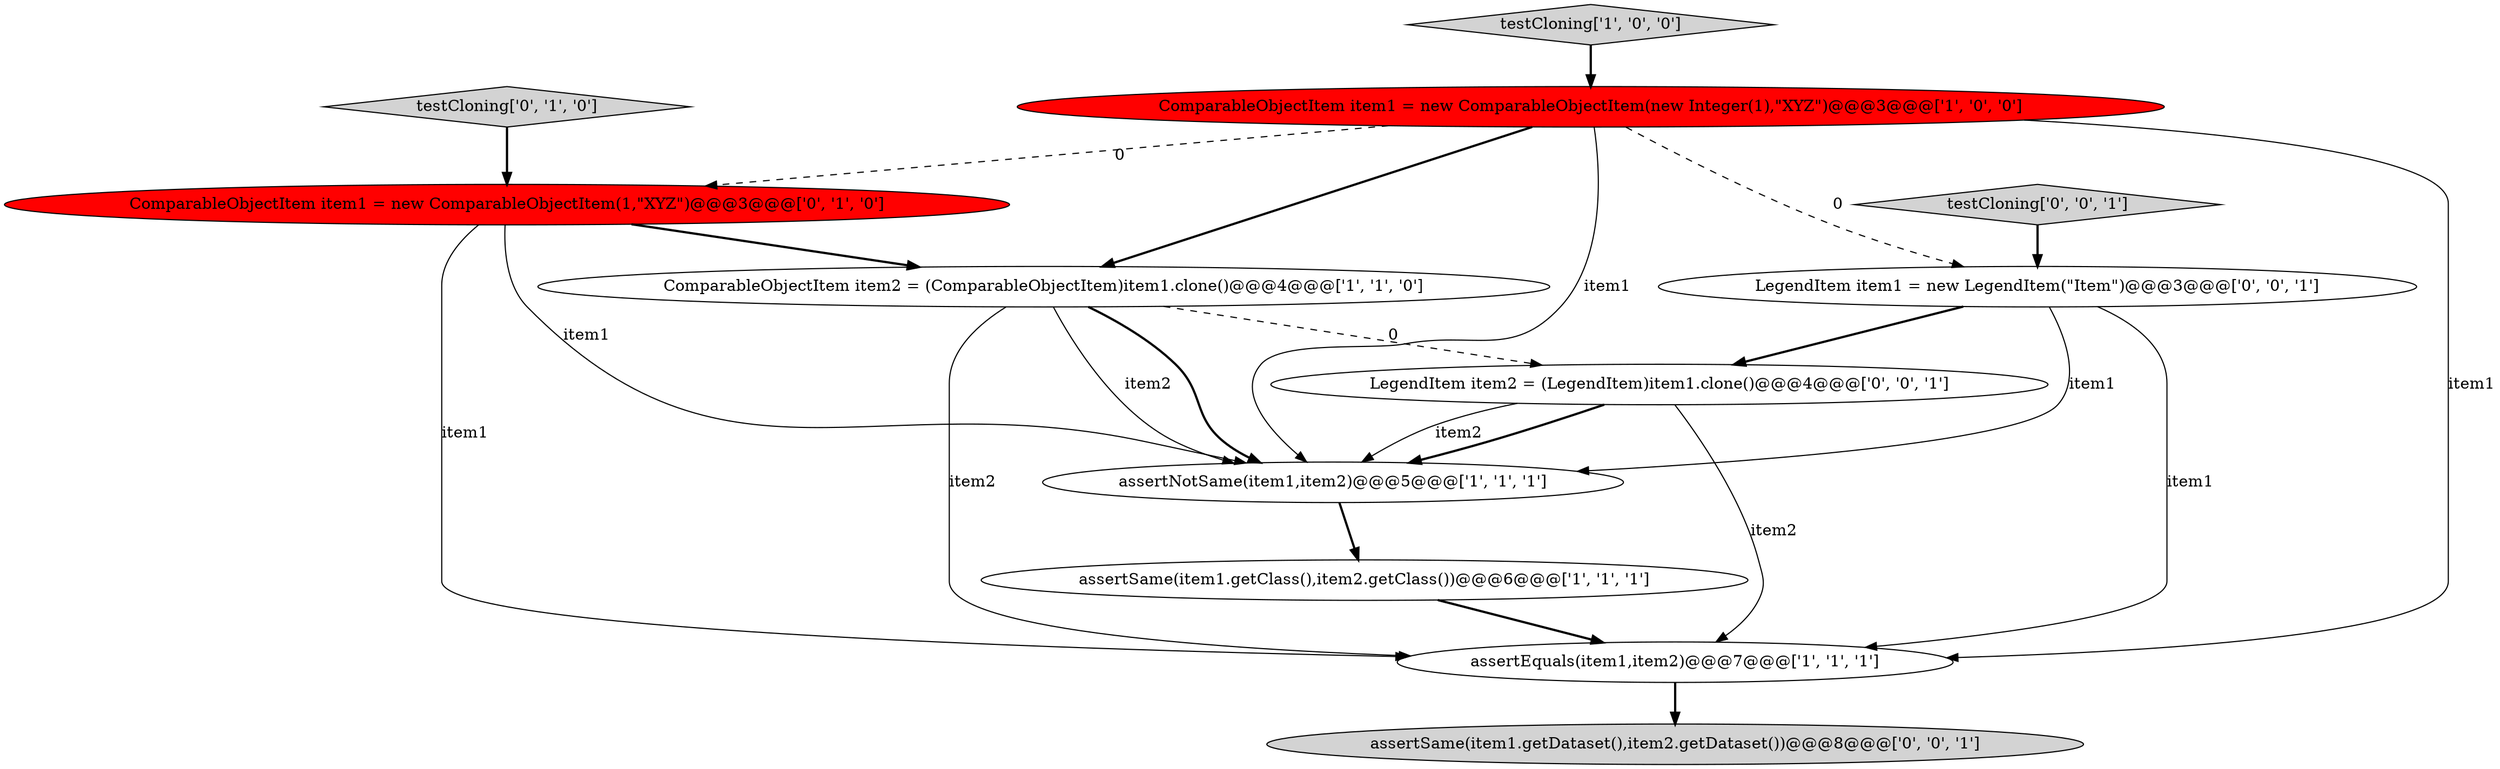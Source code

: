 digraph {
6 [style = filled, label = "ComparableObjectItem item1 = new ComparableObjectItem(1,\"XYZ\")@@@3@@@['0', '1', '0']", fillcolor = red, shape = ellipse image = "AAA1AAABBB2BBB"];
9 [style = filled, label = "LegendItem item2 = (LegendItem)item1.clone()@@@4@@@['0', '0', '1']", fillcolor = white, shape = ellipse image = "AAA0AAABBB3BBB"];
5 [style = filled, label = "assertEquals(item1,item2)@@@7@@@['1', '1', '1']", fillcolor = white, shape = ellipse image = "AAA0AAABBB1BBB"];
4 [style = filled, label = "ComparableObjectItem item2 = (ComparableObjectItem)item1.clone()@@@4@@@['1', '1', '0']", fillcolor = white, shape = ellipse image = "AAA0AAABBB1BBB"];
1 [style = filled, label = "assertNotSame(item1,item2)@@@5@@@['1', '1', '1']", fillcolor = white, shape = ellipse image = "AAA0AAABBB1BBB"];
10 [style = filled, label = "LegendItem item1 = new LegendItem(\"Item\")@@@3@@@['0', '0', '1']", fillcolor = white, shape = ellipse image = "AAA0AAABBB3BBB"];
0 [style = filled, label = "ComparableObjectItem item1 = new ComparableObjectItem(new Integer(1),\"XYZ\")@@@3@@@['1', '0', '0']", fillcolor = red, shape = ellipse image = "AAA1AAABBB1BBB"];
11 [style = filled, label = "assertSame(item1.getDataset(),item2.getDataset())@@@8@@@['0', '0', '1']", fillcolor = lightgray, shape = ellipse image = "AAA0AAABBB3BBB"];
7 [style = filled, label = "testCloning['0', '1', '0']", fillcolor = lightgray, shape = diamond image = "AAA0AAABBB2BBB"];
8 [style = filled, label = "testCloning['0', '0', '1']", fillcolor = lightgray, shape = diamond image = "AAA0AAABBB3BBB"];
3 [style = filled, label = "testCloning['1', '0', '0']", fillcolor = lightgray, shape = diamond image = "AAA0AAABBB1BBB"];
2 [style = filled, label = "assertSame(item1.getClass(),item2.getClass())@@@6@@@['1', '1', '1']", fillcolor = white, shape = ellipse image = "AAA0AAABBB1BBB"];
8->10 [style = bold, label=""];
0->1 [style = solid, label="item1"];
2->5 [style = bold, label=""];
0->5 [style = solid, label="item1"];
0->6 [style = dashed, label="0"];
4->5 [style = solid, label="item2"];
6->5 [style = solid, label="item1"];
0->10 [style = dashed, label="0"];
3->0 [style = bold, label=""];
6->4 [style = bold, label=""];
4->9 [style = dashed, label="0"];
0->4 [style = bold, label=""];
10->1 [style = solid, label="item1"];
7->6 [style = bold, label=""];
10->5 [style = solid, label="item1"];
4->1 [style = solid, label="item2"];
1->2 [style = bold, label=""];
4->1 [style = bold, label=""];
10->9 [style = bold, label=""];
5->11 [style = bold, label=""];
9->1 [style = bold, label=""];
9->1 [style = solid, label="item2"];
6->1 [style = solid, label="item1"];
9->5 [style = solid, label="item2"];
}
